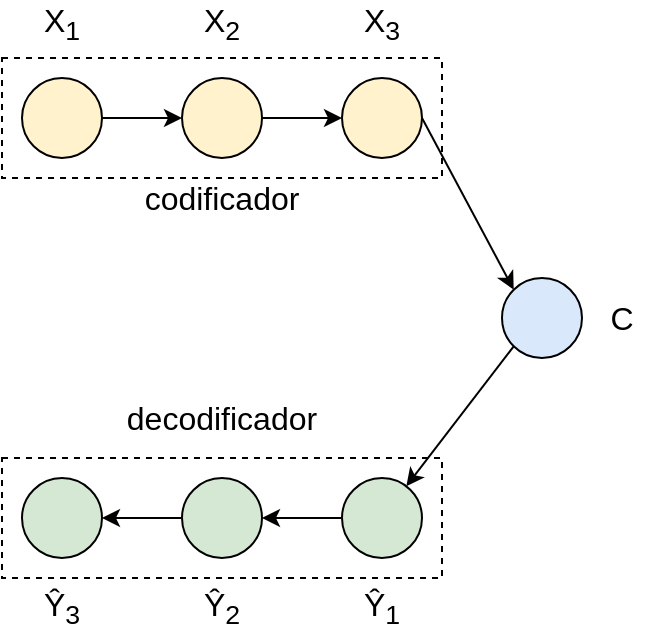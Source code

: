 <mxfile version="12.7.8" type="device"><diagram id="cBST-OOfVc70DOqeLL_B" name="Page-1"><mxGraphModel dx="642" dy="363" grid="1" gridSize="10" guides="1" tooltips="1" connect="1" arrows="1" fold="1" page="1" pageScale="1" pageWidth="850" pageHeight="1100" math="0" shadow="0"><root><mxCell id="0"/><mxCell id="1" parent="0"/><mxCell id="itX7QNoUHwy_hrX5XHDH-1" value="" style="ellipse;whiteSpace=wrap;html=1;aspect=fixed;fillColor=#fff2cc;strokeColor=#000000;" vertex="1" parent="1"><mxGeometry x="320" y="280" width="40" height="40" as="geometry"/></mxCell><mxCell id="itX7QNoUHwy_hrX5XHDH-2" value="" style="ellipse;whiteSpace=wrap;html=1;aspect=fixed;fillColor=#fff2cc;strokeColor=#000000;" vertex="1" parent="1"><mxGeometry x="400" y="280" width="40" height="40" as="geometry"/></mxCell><mxCell id="itX7QNoUHwy_hrX5XHDH-3" value="" style="ellipse;whiteSpace=wrap;html=1;aspect=fixed;fillColor=#fff2cc;strokeColor=#000000;" vertex="1" parent="1"><mxGeometry x="480" y="280" width="40" height="40" as="geometry"/></mxCell><mxCell id="itX7QNoUHwy_hrX5XHDH-4" value="" style="ellipse;whiteSpace=wrap;html=1;aspect=fixed;fillColor=#dae8fc;strokeColor=#000000;" vertex="1" parent="1"><mxGeometry x="560" y="380" width="40" height="40" as="geometry"/></mxCell><mxCell id="itX7QNoUHwy_hrX5XHDH-6" value="" style="ellipse;whiteSpace=wrap;html=1;aspect=fixed;fillColor=#d5e8d4;strokeColor=#000000;" vertex="1" parent="1"><mxGeometry x="320" y="480" width="40" height="40" as="geometry"/></mxCell><mxCell id="itX7QNoUHwy_hrX5XHDH-7" value="" style="ellipse;whiteSpace=wrap;html=1;aspect=fixed;fillColor=#d5e8d4;strokeColor=#000000;" vertex="1" parent="1"><mxGeometry x="400" y="480" width="40" height="40" as="geometry"/></mxCell><mxCell id="itX7QNoUHwy_hrX5XHDH-8" value="" style="ellipse;whiteSpace=wrap;html=1;aspect=fixed;fillColor=#d5e8d4;strokeColor=#000000;" vertex="1" parent="1"><mxGeometry x="480" y="480" width="40" height="40" as="geometry"/></mxCell><mxCell id="itX7QNoUHwy_hrX5XHDH-9" value="" style="endArrow=classic;html=1;exitX=1;exitY=0.5;exitDx=0;exitDy=0;entryX=0;entryY=0.5;entryDx=0;entryDy=0;" edge="1" parent="1" source="itX7QNoUHwy_hrX5XHDH-1" target="itX7QNoUHwy_hrX5XHDH-2"><mxGeometry width="50" height="50" relative="1" as="geometry"><mxPoint x="400" y="420" as="sourcePoint"/><mxPoint x="450" y="370" as="targetPoint"/></mxGeometry></mxCell><mxCell id="itX7QNoUHwy_hrX5XHDH-10" value="" style="endArrow=classic;html=1;entryX=0;entryY=0.5;entryDx=0;entryDy=0;exitX=1;exitY=0.5;exitDx=0;exitDy=0;" edge="1" parent="1" source="itX7QNoUHwy_hrX5XHDH-2" target="itX7QNoUHwy_hrX5XHDH-3"><mxGeometry width="50" height="50" relative="1" as="geometry"><mxPoint x="410" y="430" as="sourcePoint"/><mxPoint x="460" y="380" as="targetPoint"/></mxGeometry></mxCell><mxCell id="itX7QNoUHwy_hrX5XHDH-11" value="" style="endArrow=classic;html=1;entryX=0;entryY=0;entryDx=0;entryDy=0;exitX=1;exitY=0.5;exitDx=0;exitDy=0;" edge="1" parent="1" source="itX7QNoUHwy_hrX5XHDH-3" target="itX7QNoUHwy_hrX5XHDH-4"><mxGeometry width="50" height="50" relative="1" as="geometry"><mxPoint x="420" y="440" as="sourcePoint"/><mxPoint x="470" y="390" as="targetPoint"/></mxGeometry></mxCell><mxCell id="itX7QNoUHwy_hrX5XHDH-12" value="" style="endArrow=classic;html=1;exitX=0;exitY=1;exitDx=0;exitDy=0;" edge="1" parent="1" source="itX7QNoUHwy_hrX5XHDH-4" target="itX7QNoUHwy_hrX5XHDH-8"><mxGeometry width="50" height="50" relative="1" as="geometry"><mxPoint x="430" y="450" as="sourcePoint"/><mxPoint x="480" y="400" as="targetPoint"/></mxGeometry></mxCell><mxCell id="itX7QNoUHwy_hrX5XHDH-13" value="" style="endArrow=classic;html=1;exitX=0;exitY=0.5;exitDx=0;exitDy=0;" edge="1" parent="1" source="itX7QNoUHwy_hrX5XHDH-8" target="itX7QNoUHwy_hrX5XHDH-7"><mxGeometry width="50" height="50" relative="1" as="geometry"><mxPoint x="440" y="500" as="sourcePoint"/><mxPoint x="490" y="450" as="targetPoint"/></mxGeometry></mxCell><mxCell id="itX7QNoUHwy_hrX5XHDH-14" value="" style="endArrow=classic;html=1;exitX=0;exitY=0.5;exitDx=0;exitDy=0;entryX=1;entryY=0.5;entryDx=0;entryDy=0;" edge="1" parent="1" source="itX7QNoUHwy_hrX5XHDH-7" target="itX7QNoUHwy_hrX5XHDH-6"><mxGeometry width="50" height="50" relative="1" as="geometry"><mxPoint x="490.0" y="510" as="sourcePoint"/><mxPoint x="450" y="510" as="targetPoint"/></mxGeometry></mxCell><mxCell id="itX7QNoUHwy_hrX5XHDH-15" value="" style="rounded=0;whiteSpace=wrap;html=1;strokeColor=#000000;dashed=1;fillColor=none;" vertex="1" parent="1"><mxGeometry x="310" y="270" width="220" height="60" as="geometry"/></mxCell><mxCell id="itX7QNoUHwy_hrX5XHDH-17" value="" style="rounded=0;whiteSpace=wrap;html=1;strokeColor=#000000;dashed=1;fillColor=none;" vertex="1" parent="1"><mxGeometry x="310" y="470" width="220" height="60" as="geometry"/></mxCell><mxCell id="itX7QNoUHwy_hrX5XHDH-18" value="&lt;font style=&quot;font-size: 16px&quot;&gt;X&lt;sub&gt;1&lt;/sub&gt;&lt;/font&gt;" style="text;html=1;strokeColor=none;fillColor=none;align=center;verticalAlign=middle;whiteSpace=wrap;rounded=0;dashed=1;" vertex="1" parent="1"><mxGeometry x="320" y="243" width="40" height="20" as="geometry"/></mxCell><mxCell id="itX7QNoUHwy_hrX5XHDH-19" value="&lt;font style=&quot;font-size: 16px&quot;&gt;X&lt;sub&gt;2&lt;/sub&gt;&lt;/font&gt;" style="text;html=1;strokeColor=none;fillColor=none;align=center;verticalAlign=middle;whiteSpace=wrap;rounded=0;dashed=1;" vertex="1" parent="1"><mxGeometry x="400" y="243" width="40" height="20" as="geometry"/></mxCell><mxCell id="itX7QNoUHwy_hrX5XHDH-20" value="&lt;font style=&quot;font-size: 16px&quot;&gt;X&lt;sub&gt;3&lt;/sub&gt;&lt;/font&gt;" style="text;html=1;strokeColor=none;fillColor=none;align=center;verticalAlign=middle;whiteSpace=wrap;rounded=0;dashed=1;" vertex="1" parent="1"><mxGeometry x="480" y="243" width="40" height="20" as="geometry"/></mxCell><mxCell id="itX7QNoUHwy_hrX5XHDH-22" value="&lt;font style=&quot;font-size: 16px&quot;&gt;Ŷ&lt;sub&gt;1&lt;/sub&gt;&lt;/font&gt;" style="text;html=1;strokeColor=none;fillColor=none;align=center;verticalAlign=middle;whiteSpace=wrap;rounded=0;dashed=1;" vertex="1" parent="1"><mxGeometry x="480" y="535" width="40" height="20" as="geometry"/></mxCell><mxCell id="itX7QNoUHwy_hrX5XHDH-23" value="&lt;font style=&quot;font-size: 16px&quot;&gt;Ŷ&lt;sub&gt;2&lt;/sub&gt;&lt;/font&gt;" style="text;html=1;strokeColor=none;fillColor=none;align=center;verticalAlign=middle;whiteSpace=wrap;rounded=0;dashed=1;" vertex="1" parent="1"><mxGeometry x="400" y="535" width="40" height="20" as="geometry"/></mxCell><mxCell id="itX7QNoUHwy_hrX5XHDH-24" value="&lt;font style=&quot;font-size: 16px&quot;&gt;Ŷ&lt;sub&gt;3&lt;/sub&gt;&lt;/font&gt;" style="text;html=1;strokeColor=none;fillColor=none;align=center;verticalAlign=middle;whiteSpace=wrap;rounded=0;dashed=1;" vertex="1" parent="1"><mxGeometry x="320" y="535" width="40" height="20" as="geometry"/></mxCell><mxCell id="itX7QNoUHwy_hrX5XHDH-25" value="&lt;font style=&quot;font-size: 16px&quot;&gt;decodificador&lt;/font&gt;" style="text;html=1;strokeColor=none;fillColor=none;align=center;verticalAlign=middle;whiteSpace=wrap;rounded=0;dashed=1;" vertex="1" parent="1"><mxGeometry x="360" y="440" width="120" height="20" as="geometry"/></mxCell><mxCell id="itX7QNoUHwy_hrX5XHDH-26" value="&lt;font style=&quot;font-size: 16px&quot;&gt;codificador&lt;/font&gt;" style="text;html=1;strokeColor=none;fillColor=none;align=center;verticalAlign=middle;whiteSpace=wrap;rounded=0;dashed=1;" vertex="1" parent="1"><mxGeometry x="360" y="330" width="120" height="20" as="geometry"/></mxCell><mxCell id="itX7QNoUHwy_hrX5XHDH-27" value="&lt;font style=&quot;font-size: 16px&quot;&gt;C&lt;/font&gt;" style="text;html=1;strokeColor=none;fillColor=none;align=center;verticalAlign=middle;whiteSpace=wrap;rounded=0;dashed=1;" vertex="1" parent="1"><mxGeometry x="600" y="390" width="40" height="20" as="geometry"/></mxCell></root></mxGraphModel></diagram></mxfile>